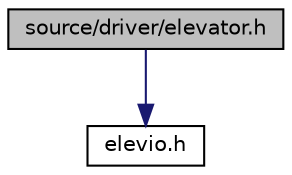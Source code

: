 digraph "source/driver/elevator.h"
{
 // LATEX_PDF_SIZE
  edge [fontname="Helvetica",fontsize="10",labelfontname="Helvetica",labelfontsize="10"];
  node [fontname="Helvetica",fontsize="10",shape=record];
  Node1 [label="source/driver/elevator.h",height=0.2,width=0.4,color="black", fillcolor="grey75", style="filled", fontcolor="black",tooltip="Inneholder funksjoner som er direkte fysisk koblet til heisen."];
  Node1 -> Node2 [color="midnightblue",fontsize="10",style="solid",fontname="Helvetica"];
  Node2 [label="elevio.h",height=0.2,width=0.4,color="black", fillcolor="white", style="filled",URL="$elevio_8h.html",tooltip="Utlevert kode, funksjoner som innhenter og sender informasjon til fysisk heis."];
}
